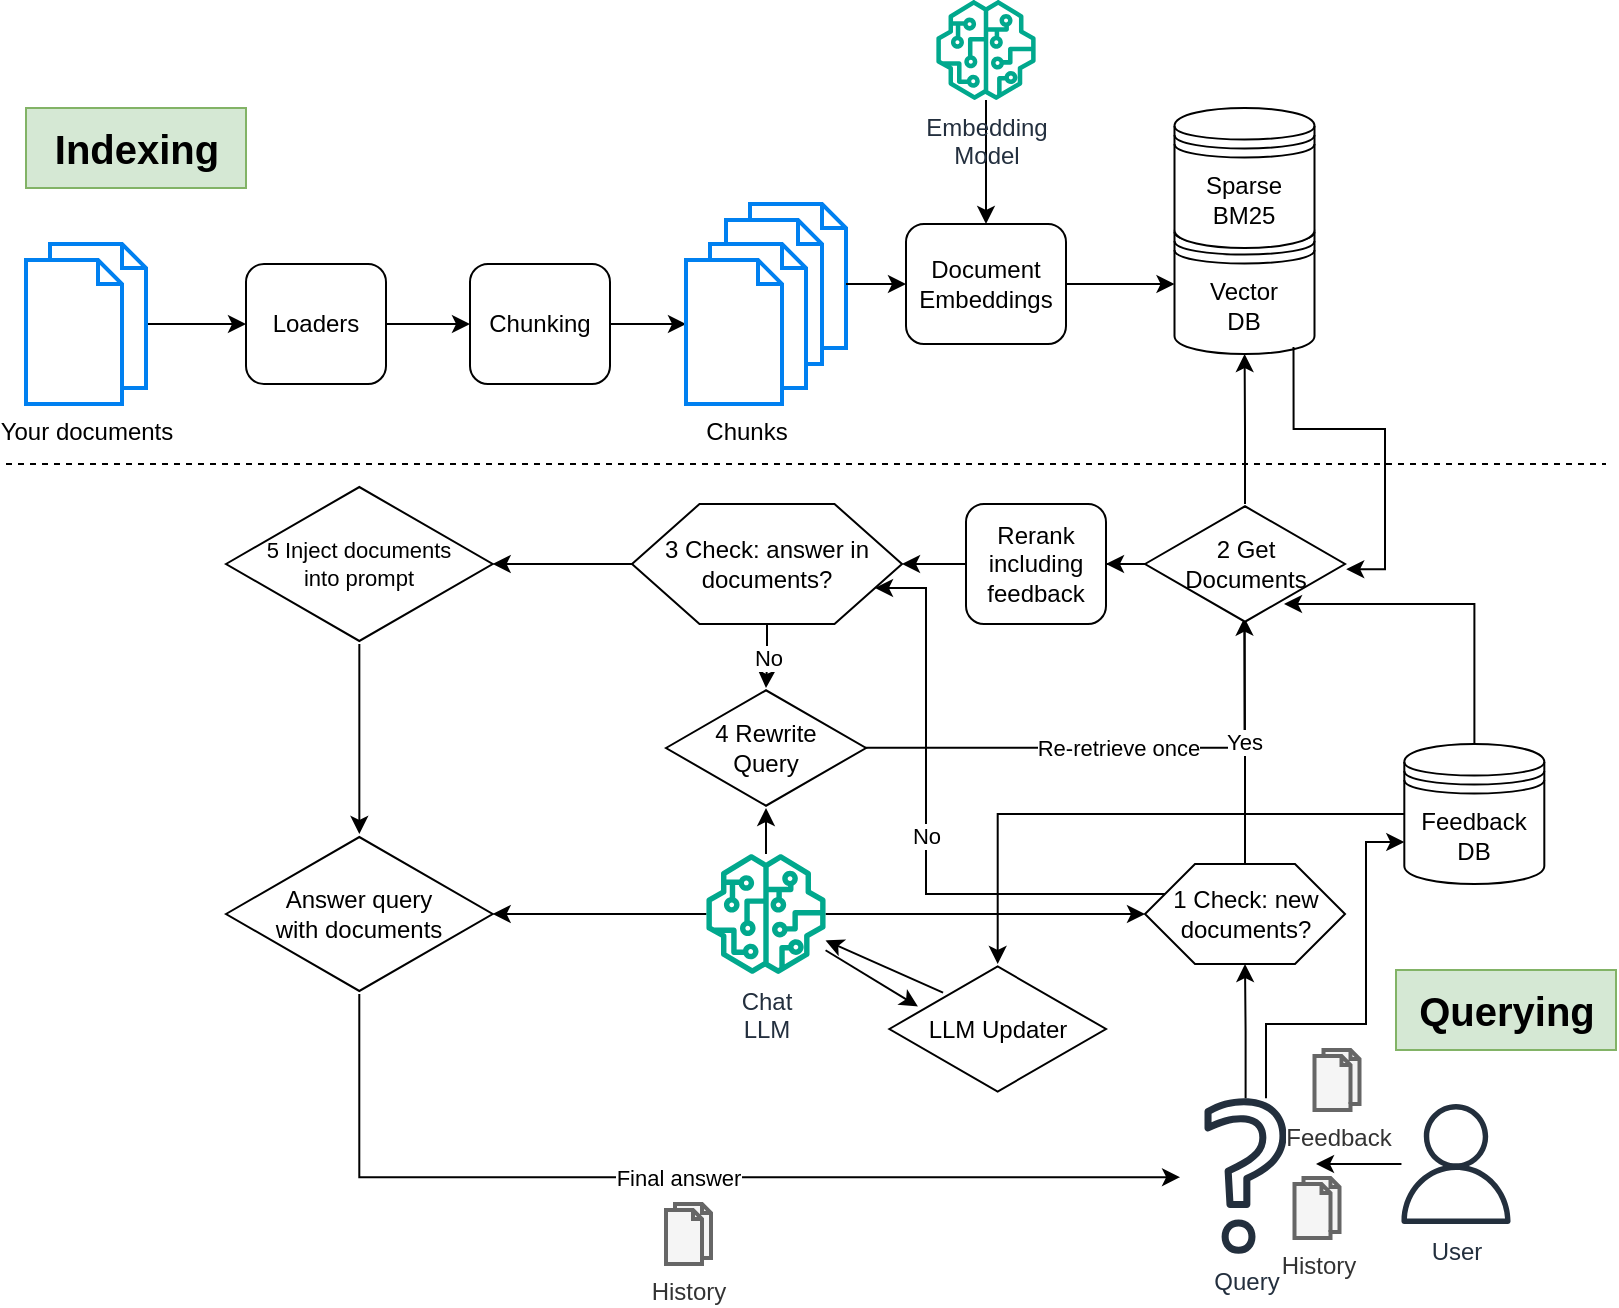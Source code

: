 <mxfile version="25.0.1">
  <diagram name="Page-1" id="-mNjKL378xup7t28cfwp">
    <mxGraphModel dx="1434" dy="1915" grid="1" gridSize="10" guides="1" tooltips="1" connect="1" arrows="1" fold="1" page="1" pageScale="1" pageWidth="827" pageHeight="1169" math="0" shadow="0">
      <root>
        <mxCell id="0" />
        <mxCell id="1" parent="0" />
        <mxCell id="VyYTztg2lx75sVMPbfsh-1" value="Re-retrieve once" style="edgeStyle=orthogonalEdgeStyle;rounded=0;orthogonalLoop=1;jettySize=auto;html=1;exitX=0.996;exitY=0.498;exitDx=0;exitDy=0;exitPerimeter=0;entryX=0.498;entryY=0.97;entryDx=0;entryDy=0;entryPerimeter=0;endArrow=none;endFill=0;" edge="1" parent="1" source="VyYTztg2lx75sVMPbfsh-35" target="VyYTztg2lx75sVMPbfsh-30">
          <mxGeometry relative="1" as="geometry">
            <mxPoint x="451" y="332" as="sourcePoint" />
            <mxPoint x="640" y="270" as="targetPoint" />
          </mxGeometry>
        </mxCell>
        <mxCell id="VyYTztg2lx75sVMPbfsh-2" value="" style="edgeStyle=orthogonalEdgeStyle;rounded=0;orthogonalLoop=1;jettySize=auto;html=1;" edge="1" parent="1" source="VyYTztg2lx75sVMPbfsh-3" target="VyYTztg2lx75sVMPbfsh-7">
          <mxGeometry relative="1" as="geometry" />
        </mxCell>
        <mxCell id="VyYTztg2lx75sVMPbfsh-3" value="Loaders" style="rounded=1;whiteSpace=wrap;html=1;" vertex="1" parent="1">
          <mxGeometry x="140" y="90" width="70" height="60" as="geometry" />
        </mxCell>
        <mxCell id="VyYTztg2lx75sVMPbfsh-4" value="" style="edgeStyle=orthogonalEdgeStyle;rounded=0;orthogonalLoop=1;jettySize=auto;html=1;" edge="1" parent="1" source="VyYTztg2lx75sVMPbfsh-5" target="VyYTztg2lx75sVMPbfsh-3">
          <mxGeometry relative="1" as="geometry" />
        </mxCell>
        <mxCell id="VyYTztg2lx75sVMPbfsh-5" value="Your documents" style="html=1;verticalLabelPosition=bottom;align=center;labelBackgroundColor=#ffffff;verticalAlign=top;strokeWidth=2;strokeColor=#0080F0;shadow=0;dashed=0;shape=mxgraph.ios7.icons.documents;" vertex="1" parent="1">
          <mxGeometry x="30" y="80" width="60" height="80" as="geometry" />
        </mxCell>
        <mxCell id="VyYTztg2lx75sVMPbfsh-6" value="" style="edgeStyle=orthogonalEdgeStyle;rounded=0;orthogonalLoop=1;jettySize=auto;html=1;" edge="1" parent="1" source="VyYTztg2lx75sVMPbfsh-7" target="VyYTztg2lx75sVMPbfsh-10">
          <mxGeometry relative="1" as="geometry" />
        </mxCell>
        <mxCell id="VyYTztg2lx75sVMPbfsh-7" value="Chunking" style="rounded=1;whiteSpace=wrap;html=1;" vertex="1" parent="1">
          <mxGeometry x="252" y="90" width="70" height="60" as="geometry" />
        </mxCell>
        <mxCell id="VyYTztg2lx75sVMPbfsh-8" value="" style="group" vertex="1" connectable="0" parent="1">
          <mxGeometry x="360" y="60" width="80" height="100" as="geometry" />
        </mxCell>
        <mxCell id="VyYTztg2lx75sVMPbfsh-9" value="&lt;div&gt;&lt;br&gt;&lt;/div&gt;" style="html=1;verticalLabelPosition=bottom;align=center;labelBackgroundColor=#ffffff;verticalAlign=top;strokeWidth=2;strokeColor=#0080F0;shadow=0;dashed=0;shape=mxgraph.ios7.icons.documents;" vertex="1" parent="VyYTztg2lx75sVMPbfsh-8">
          <mxGeometry x="20" width="60" height="80" as="geometry" />
        </mxCell>
        <mxCell id="VyYTztg2lx75sVMPbfsh-10" value="Chunks" style="html=1;verticalLabelPosition=bottom;align=center;labelBackgroundColor=#ffffff;verticalAlign=top;strokeWidth=2;strokeColor=#0080F0;shadow=0;dashed=0;shape=mxgraph.ios7.icons.documents;" vertex="1" parent="VyYTztg2lx75sVMPbfsh-8">
          <mxGeometry y="20" width="60" height="80" as="geometry" />
        </mxCell>
        <mxCell id="VyYTztg2lx75sVMPbfsh-11" value="" style="edgeStyle=orthogonalEdgeStyle;rounded=0;orthogonalLoop=1;jettySize=auto;html=1;" edge="1" parent="1" source="VyYTztg2lx75sVMPbfsh-12" target="VyYTztg2lx75sVMPbfsh-15">
          <mxGeometry relative="1" as="geometry" />
        </mxCell>
        <mxCell id="VyYTztg2lx75sVMPbfsh-12" value="&lt;div&gt;Document&lt;/div&gt;&lt;div&gt;Embeddings&lt;br&gt;&lt;/div&gt;" style="rounded=1;whiteSpace=wrap;html=1;" vertex="1" parent="1">
          <mxGeometry x="470" y="70" width="80" height="60" as="geometry" />
        </mxCell>
        <mxCell id="VyYTztg2lx75sVMPbfsh-13" value="" style="edgeStyle=orthogonalEdgeStyle;rounded=0;orthogonalLoop=1;jettySize=auto;html=1;" edge="1" parent="1" source="VyYTztg2lx75sVMPbfsh-43" target="VyYTztg2lx75sVMPbfsh-12">
          <mxGeometry relative="1" as="geometry">
            <mxPoint x="510" y="14" as="sourcePoint" />
          </mxGeometry>
        </mxCell>
        <mxCell id="VyYTztg2lx75sVMPbfsh-14" value="" style="edgeStyle=orthogonalEdgeStyle;rounded=0;orthogonalLoop=1;jettySize=auto;html=1;" edge="1" parent="1" source="VyYTztg2lx75sVMPbfsh-9" target="VyYTztg2lx75sVMPbfsh-12">
          <mxGeometry relative="1" as="geometry" />
        </mxCell>
        <mxCell id="VyYTztg2lx75sVMPbfsh-15" value="&lt;div&gt;Vector&lt;/div&gt;&lt;div&gt;DB&lt;/div&gt;" style="shape=datastore;whiteSpace=wrap;html=1;" vertex="1" parent="1">
          <mxGeometry x="604.25" y="65" width="70" height="70" as="geometry" />
        </mxCell>
        <mxCell id="VyYTztg2lx75sVMPbfsh-16" value="" style="edgeStyle=orthogonalEdgeStyle;rounded=0;orthogonalLoop=1;jettySize=auto;html=1;" edge="1" parent="1" source="VyYTztg2lx75sVMPbfsh-17">
          <mxGeometry relative="1" as="geometry">
            <mxPoint x="675" y="540" as="targetPoint" />
          </mxGeometry>
        </mxCell>
        <mxCell id="VyYTztg2lx75sVMPbfsh-17" value="User" style="sketch=0;outlineConnect=0;fontColor=#232F3E;gradientColor=none;fillColor=#232F3D;strokeColor=none;dashed=0;verticalLabelPosition=bottom;verticalAlign=top;align=center;html=1;fontSize=12;fontStyle=0;aspect=fixed;pointerEvents=1;shape=mxgraph.aws4.user;" vertex="1" parent="1">
          <mxGeometry x="715" y="510" width="60" height="60" as="geometry" />
        </mxCell>
        <mxCell id="VyYTztg2lx75sVMPbfsh-18" value="" style="group;align=left;" vertex="1" connectable="0" parent="1">
          <mxGeometry x="604.25" y="502" width="82.5" height="83" as="geometry" />
        </mxCell>
        <mxCell id="VyYTztg2lx75sVMPbfsh-19" value="History" style="html=1;verticalLabelPosition=bottom;align=center;labelBackgroundColor=#ffffff;verticalAlign=top;strokeWidth=2;strokeColor=#666666;shadow=0;dashed=0;shape=mxgraph.ios7.icons.documents;fillColor=#f5f5f5;fontColor=#333333;" vertex="1" parent="VyYTztg2lx75sVMPbfsh-18">
          <mxGeometry x="60" y="45" width="22.5" height="30" as="geometry" />
        </mxCell>
        <mxCell id="VyYTztg2lx75sVMPbfsh-20" value="Query" style="sketch=0;outlineConnect=0;fontColor=#232F3E;gradientColor=none;fillColor=#232F3D;strokeColor=none;dashed=0;verticalLabelPosition=bottom;verticalAlign=top;align=center;html=1;fontSize=12;fontStyle=0;aspect=fixed;pointerEvents=1;shape=mxgraph.aws4.question;" vertex="1" parent="VyYTztg2lx75sVMPbfsh-18">
          <mxGeometry x="15" y="5" width="41" height="78" as="geometry" />
        </mxCell>
        <mxCell id="VyYTztg2lx75sVMPbfsh-21" value="" style="edgeStyle=orthogonalEdgeStyle;rounded=0;orthogonalLoop=1;jettySize=auto;html=1;" edge="1" parent="1" source="VyYTztg2lx75sVMPbfsh-45" target="VyYTztg2lx75sVMPbfsh-25">
          <mxGeometry relative="1" as="geometry">
            <mxPoint x="435" y="415" as="sourcePoint" />
          </mxGeometry>
        </mxCell>
        <mxCell id="VyYTztg2lx75sVMPbfsh-22" value="" style="edgeStyle=orthogonalEdgeStyle;rounded=0;orthogonalLoop=1;jettySize=auto;html=1;" edge="1" parent="1" source="VyYTztg2lx75sVMPbfsh-45" target="VyYTztg2lx75sVMPbfsh-38">
          <mxGeometry relative="1" as="geometry">
            <mxPoint x="365" y="415" as="sourcePoint" />
          </mxGeometry>
        </mxCell>
        <mxCell id="VyYTztg2lx75sVMPbfsh-23" value="Yes" style="edgeStyle=orthogonalEdgeStyle;rounded=0;orthogonalLoop=1;jettySize=auto;html=1;exitX=0.5;exitY=0;exitDx=0;exitDy=0;entryX=0.497;entryY=0.947;entryDx=0;entryDy=0;entryPerimeter=0;" edge="1" parent="1" source="VyYTztg2lx75sVMPbfsh-25" target="VyYTztg2lx75sVMPbfsh-30">
          <mxGeometry relative="1" as="geometry">
            <mxPoint x="639" y="276" as="targetPoint" />
          </mxGeometry>
        </mxCell>
        <mxCell id="VyYTztg2lx75sVMPbfsh-24" value="No" style="edgeStyle=elbowEdgeStyle;rounded=0;orthogonalLoop=1;jettySize=auto;html=1;exitX=0;exitY=0.25;exitDx=0;exitDy=0;entryX=1;entryY=0.75;entryDx=0;entryDy=0;" edge="1" parent="1" source="VyYTztg2lx75sVMPbfsh-25" target="VyYTztg2lx75sVMPbfsh-34">
          <mxGeometry relative="1" as="geometry">
            <mxPoint x="500" y="290" as="targetPoint" />
            <Array as="points">
              <mxPoint x="480" y="320" />
            </Array>
          </mxGeometry>
        </mxCell>
        <mxCell id="VyYTztg2lx75sVMPbfsh-25" value="1 Check: new documents?" style="shape=hexagon;perimeter=hexagonPerimeter2;whiteSpace=wrap;html=1;size=0.25" vertex="1" parent="1">
          <mxGeometry x="589.5" y="390" width="100" height="50" as="geometry" />
        </mxCell>
        <mxCell id="VyYTztg2lx75sVMPbfsh-26" value="" style="edgeStyle=orthogonalEdgeStyle;rounded=0;orthogonalLoop=1;jettySize=auto;html=1;" edge="1" parent="1" target="VyYTztg2lx75sVMPbfsh-25" source="VyYTztg2lx75sVMPbfsh-20">
          <mxGeometry relative="1" as="geometry">
            <mxPoint x="640" y="505" as="sourcePoint" />
          </mxGeometry>
        </mxCell>
        <mxCell id="VyYTztg2lx75sVMPbfsh-27" value="&lt;div&gt;Sparse&lt;/div&gt;&lt;div&gt;BM25&lt;br&gt;&lt;/div&gt;" style="shape=datastore;whiteSpace=wrap;html=1;" vertex="1" parent="1">
          <mxGeometry x="604.25" y="12" width="70" height="70" as="geometry" />
        </mxCell>
        <mxCell id="VyYTztg2lx75sVMPbfsh-28" value="" style="edgeStyle=orthogonalEdgeStyle;rounded=0;orthogonalLoop=1;jettySize=auto;html=1;" edge="1" parent="1" source="VyYTztg2lx75sVMPbfsh-30" target="VyYTztg2lx75sVMPbfsh-15">
          <mxGeometry relative="1" as="geometry" />
        </mxCell>
        <mxCell id="VyYTztg2lx75sVMPbfsh-29" value="" style="edgeStyle=orthogonalEdgeStyle;rounded=0;orthogonalLoop=1;jettySize=auto;html=1;" edge="1" parent="1" source="VyYTztg2lx75sVMPbfsh-30" target="VyYTztg2lx75sVMPbfsh-42">
          <mxGeometry relative="1" as="geometry" />
        </mxCell>
        <mxCell id="VyYTztg2lx75sVMPbfsh-30" value="&lt;div&gt;2 Get&lt;/div&gt;&lt;div&gt;Documents&lt;/div&gt;" style="html=1;whiteSpace=wrap;aspect=fixed;shape=isoRectangle;" vertex="1" parent="1">
          <mxGeometry x="589.5" y="210" width="100" height="60" as="geometry" />
        </mxCell>
        <mxCell id="VyYTztg2lx75sVMPbfsh-31" style="edgeStyle=orthogonalEdgeStyle;rounded=0;orthogonalLoop=1;jettySize=auto;html=1;exitX=0.85;exitY=0.95;exitDx=0;exitDy=0;exitPerimeter=0;entryX=1.006;entryY=0.543;entryDx=0;entryDy=0;entryPerimeter=0;" edge="1" parent="1" source="VyYTztg2lx75sVMPbfsh-15" target="VyYTztg2lx75sVMPbfsh-30">
          <mxGeometry relative="1" as="geometry" />
        </mxCell>
        <mxCell id="VyYTztg2lx75sVMPbfsh-32" value="No" style="edgeStyle=orthogonalEdgeStyle;rounded=0;orthogonalLoop=1;jettySize=auto;html=1;" edge="1" parent="1" source="VyYTztg2lx75sVMPbfsh-34" target="VyYTztg2lx75sVMPbfsh-35">
          <mxGeometry relative="1" as="geometry" />
        </mxCell>
        <mxCell id="VyYTztg2lx75sVMPbfsh-33" value="" style="edgeStyle=orthogonalEdgeStyle;rounded=0;orthogonalLoop=1;jettySize=auto;html=1;" edge="1" parent="1" source="VyYTztg2lx75sVMPbfsh-34" target="VyYTztg2lx75sVMPbfsh-37">
          <mxGeometry relative="1" as="geometry" />
        </mxCell>
        <mxCell id="VyYTztg2lx75sVMPbfsh-34" value="3 Check: answer in documents?" style="shape=hexagon;perimeter=hexagonPerimeter2;whiteSpace=wrap;html=1;size=0.25" vertex="1" parent="1">
          <mxGeometry x="333" y="210" width="135" height="60" as="geometry" />
        </mxCell>
        <mxCell id="VyYTztg2lx75sVMPbfsh-35" value="&lt;div&gt;4 Rewrite&lt;/div&gt;&lt;div&gt;Query&lt;br&gt;&lt;/div&gt;" style="html=1;whiteSpace=wrap;aspect=fixed;shape=isoRectangle;" vertex="1" parent="1">
          <mxGeometry x="350" y="302" width="100" height="60" as="geometry" />
        </mxCell>
        <mxCell id="VyYTztg2lx75sVMPbfsh-36" value="" style="edgeStyle=orthogonalEdgeStyle;rounded=0;orthogonalLoop=1;jettySize=auto;html=1;" edge="1" parent="1" source="VyYTztg2lx75sVMPbfsh-37" target="VyYTztg2lx75sVMPbfsh-38">
          <mxGeometry relative="1" as="geometry" />
        </mxCell>
        <mxCell id="VyYTztg2lx75sVMPbfsh-37" value="&lt;div style=&quot;font-size: 11px;&quot;&gt;5 Inject documents&lt;/div&gt;&lt;div style=&quot;font-size: 11px;&quot;&gt;into prompt&lt;br style=&quot;font-size: 11px;&quot;&gt;&lt;/div&gt;" style="html=1;whiteSpace=wrap;aspect=fixed;shape=isoRectangle;fontSize=11;" vertex="1" parent="1">
          <mxGeometry x="130" y="200" width="133.34" height="80" as="geometry" />
        </mxCell>
        <mxCell id="VyYTztg2lx75sVMPbfsh-38" value="&lt;div style=&quot;font-size: 12px;&quot;&gt;Answer query&lt;/div&gt;&lt;div style=&quot;font-size: 12px;&quot;&gt;with documents&lt;br style=&quot;font-size: 12px;&quot;&gt;&lt;/div&gt;" style="html=1;whiteSpace=wrap;aspect=fixed;shape=isoRectangle;fontSize=12;" vertex="1" parent="1">
          <mxGeometry x="130" y="375" width="133.34" height="80" as="geometry" />
        </mxCell>
        <mxCell id="VyYTztg2lx75sVMPbfsh-39" value="Final answer" style="edgeStyle=orthogonalEdgeStyle;rounded=0;orthogonalLoop=1;jettySize=auto;html=1;entryX=0.029;entryY=0.594;entryDx=0;entryDy=0;entryPerimeter=0;" edge="1" parent="1" source="VyYTztg2lx75sVMPbfsh-38">
          <mxGeometry relative="1" as="geometry">
            <mxPoint x="607.03" y="546.58" as="targetPoint" />
            <Array as="points">
              <mxPoint x="197" y="547" />
            </Array>
          </mxGeometry>
        </mxCell>
        <mxCell id="VyYTztg2lx75sVMPbfsh-40" value="History" style="html=1;verticalLabelPosition=bottom;align=center;labelBackgroundColor=#ffffff;verticalAlign=top;strokeWidth=2;strokeColor=#666666;shadow=0;dashed=0;shape=mxgraph.ios7.icons.documents;fillColor=#f5f5f5;fontColor=#333333;" vertex="1" parent="1">
          <mxGeometry x="350" y="560" width="22.5" height="30" as="geometry" />
        </mxCell>
        <mxCell id="VyYTztg2lx75sVMPbfsh-41" value="" style="edgeStyle=orthogonalEdgeStyle;rounded=0;orthogonalLoop=1;jettySize=auto;html=1;" edge="1" parent="1" source="VyYTztg2lx75sVMPbfsh-42" target="VyYTztg2lx75sVMPbfsh-34">
          <mxGeometry relative="1" as="geometry" />
        </mxCell>
        <mxCell id="VyYTztg2lx75sVMPbfsh-42" value="Rerank including feedback" style="rounded=1;whiteSpace=wrap;html=1;" vertex="1" parent="1">
          <mxGeometry x="500" y="210" width="70" height="60" as="geometry" />
        </mxCell>
        <mxCell id="VyYTztg2lx75sVMPbfsh-43" value="&lt;div&gt;Embedding&lt;/div&gt;&lt;div&gt;Model&lt;/div&gt;" style="sketch=0;outlineConnect=0;fontColor=#232F3E;gradientColor=none;fillColor=#01A88D;strokeColor=none;dashed=0;verticalLabelPosition=bottom;verticalAlign=top;align=center;html=1;fontSize=12;fontStyle=0;aspect=fixed;pointerEvents=1;shape=mxgraph.aws4.sagemaker_model;" vertex="1" parent="1">
          <mxGeometry x="485" y="-42" width="50" height="50" as="geometry" />
        </mxCell>
        <mxCell id="VyYTztg2lx75sVMPbfsh-44" value="" style="edgeStyle=orthogonalEdgeStyle;rounded=0;orthogonalLoop=1;jettySize=auto;html=1;" edge="1" parent="1" source="VyYTztg2lx75sVMPbfsh-45" target="VyYTztg2lx75sVMPbfsh-35">
          <mxGeometry relative="1" as="geometry" />
        </mxCell>
        <mxCell id="VyYTztg2lx75sVMPbfsh-45" value="&lt;div&gt;Chat&lt;/div&gt;&lt;div&gt;LLM&lt;/div&gt;" style="sketch=0;outlineConnect=0;fontColor=#232F3E;gradientColor=none;fillColor=#01A88D;strokeColor=none;dashed=0;verticalLabelPosition=bottom;verticalAlign=top;align=center;html=1;fontSize=12;fontStyle=0;aspect=fixed;pointerEvents=1;shape=mxgraph.aws4.sagemaker_model;" vertex="1" parent="1">
          <mxGeometry x="370" y="385" width="60" height="60" as="geometry" />
        </mxCell>
        <mxCell id="VyYTztg2lx75sVMPbfsh-46" value="" style="endArrow=none;dashed=1;html=1;rounded=0;" edge="1" parent="1">
          <mxGeometry width="50" height="50" relative="1" as="geometry">
            <mxPoint x="20" y="190" as="sourcePoint" />
            <mxPoint x="820" y="190" as="targetPoint" />
          </mxGeometry>
        </mxCell>
        <mxCell id="VyYTztg2lx75sVMPbfsh-47" value="&lt;b&gt;&lt;font style=&quot;font-size: 20px;&quot;&gt;Indexing&lt;/font&gt;&lt;/b&gt;" style="text;html=1;align=center;verticalAlign=middle;resizable=0;points=[];autosize=1;strokeColor=#82b366;fillColor=#d5e8d4;" vertex="1" parent="1">
          <mxGeometry x="30" y="12" width="110" height="40" as="geometry" />
        </mxCell>
        <mxCell id="VyYTztg2lx75sVMPbfsh-48" value="&lt;font style=&quot;font-size: 20px;&quot;&gt;&lt;b&gt;Querying&lt;/b&gt;&lt;/font&gt;" style="text;html=1;align=center;verticalAlign=middle;resizable=0;points=[];autosize=1;strokeColor=#82b366;fillColor=#d5e8d4;" vertex="1" parent="1">
          <mxGeometry x="715" y="443" width="110" height="40" as="geometry" />
        </mxCell>
        <mxCell id="VyYTztg2lx75sVMPbfsh-49" value="Feedback" style="html=1;verticalLabelPosition=bottom;align=center;labelBackgroundColor=#ffffff;verticalAlign=top;strokeWidth=2;strokeColor=#666666;shadow=0;dashed=0;shape=mxgraph.ios7.icons.documents;fillColor=#f5f5f5;fontColor=#333333;" vertex="1" parent="1">
          <mxGeometry x="674.25" y="483" width="22.5" height="30" as="geometry" />
        </mxCell>
        <mxCell id="VyYTztg2lx75sVMPbfsh-53" value="LLM Updater" style="html=1;whiteSpace=wrap;aspect=fixed;shape=isoRectangle;" vertex="1" parent="1">
          <mxGeometry x="461.67" y="440" width="108.33" height="65" as="geometry" />
        </mxCell>
        <mxCell id="VyYTztg2lx75sVMPbfsh-54" value="" style="endArrow=classic;html=1;rounded=0;entryX=0.132;entryY=0.327;entryDx=0;entryDy=0;entryPerimeter=0;" edge="1" parent="1" source="VyYTztg2lx75sVMPbfsh-45" target="VyYTztg2lx75sVMPbfsh-53">
          <mxGeometry width="50" height="50" relative="1" as="geometry">
            <mxPoint x="350" y="500" as="sourcePoint" />
            <mxPoint x="450" y="460" as="targetPoint" />
          </mxGeometry>
        </mxCell>
        <mxCell id="VyYTztg2lx75sVMPbfsh-56" value="" style="endArrow=classic;html=1;rounded=0;exitX=0.248;exitY=0.22;exitDx=0;exitDy=0;exitPerimeter=0;" edge="1" parent="1" source="VyYTztg2lx75sVMPbfsh-53" target="VyYTztg2lx75sVMPbfsh-45">
          <mxGeometry width="50" height="50" relative="1" as="geometry">
            <mxPoint x="460" y="450" as="sourcePoint" />
            <mxPoint x="440" y="430" as="targetPoint" />
          </mxGeometry>
        </mxCell>
        <mxCell id="VyYTztg2lx75sVMPbfsh-59" style="edgeStyle=orthogonalEdgeStyle;rounded=0;orthogonalLoop=1;jettySize=auto;html=1;" edge="1" parent="1" source="VyYTztg2lx75sVMPbfsh-57" target="VyYTztg2lx75sVMPbfsh-53">
          <mxGeometry relative="1" as="geometry" />
        </mxCell>
        <mxCell id="VyYTztg2lx75sVMPbfsh-60" style="edgeStyle=orthogonalEdgeStyle;rounded=0;orthogonalLoop=1;jettySize=auto;html=1;entryX=0.695;entryY=0.817;entryDx=0;entryDy=0;entryPerimeter=0;" edge="1" parent="1" source="VyYTztg2lx75sVMPbfsh-57" target="VyYTztg2lx75sVMPbfsh-30">
          <mxGeometry relative="1" as="geometry">
            <mxPoint x="700" y="300" as="targetPoint" />
            <Array as="points">
              <mxPoint x="754" y="260" />
            </Array>
          </mxGeometry>
        </mxCell>
        <mxCell id="VyYTztg2lx75sVMPbfsh-57" value="&lt;div&gt;Feedback DB&lt;/div&gt;" style="shape=datastore;whiteSpace=wrap;html=1;" vertex="1" parent="1">
          <mxGeometry x="719.16" y="330" width="70" height="70" as="geometry" />
        </mxCell>
        <mxCell id="VyYTztg2lx75sVMPbfsh-58" style="edgeStyle=orthogonalEdgeStyle;rounded=0;orthogonalLoop=1;jettySize=auto;html=1;entryX=0;entryY=0.7;entryDx=0;entryDy=0;" edge="1" parent="1" source="VyYTztg2lx75sVMPbfsh-20" target="VyYTztg2lx75sVMPbfsh-57">
          <mxGeometry relative="1" as="geometry">
            <Array as="points">
              <mxPoint x="650" y="470" />
              <mxPoint x="700" y="470" />
              <mxPoint x="700" y="379" />
            </Array>
          </mxGeometry>
        </mxCell>
      </root>
    </mxGraphModel>
  </diagram>
</mxfile>

